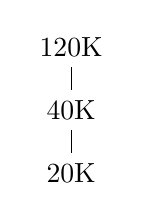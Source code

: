 \begin{tikzcd}[row sep=0.3cm]
    120 \text{K} \\
    40 \text{K} \arrow[u,dash] \\
    20 \text{K} \arrow[u,dash]
\end{tikzcd}
